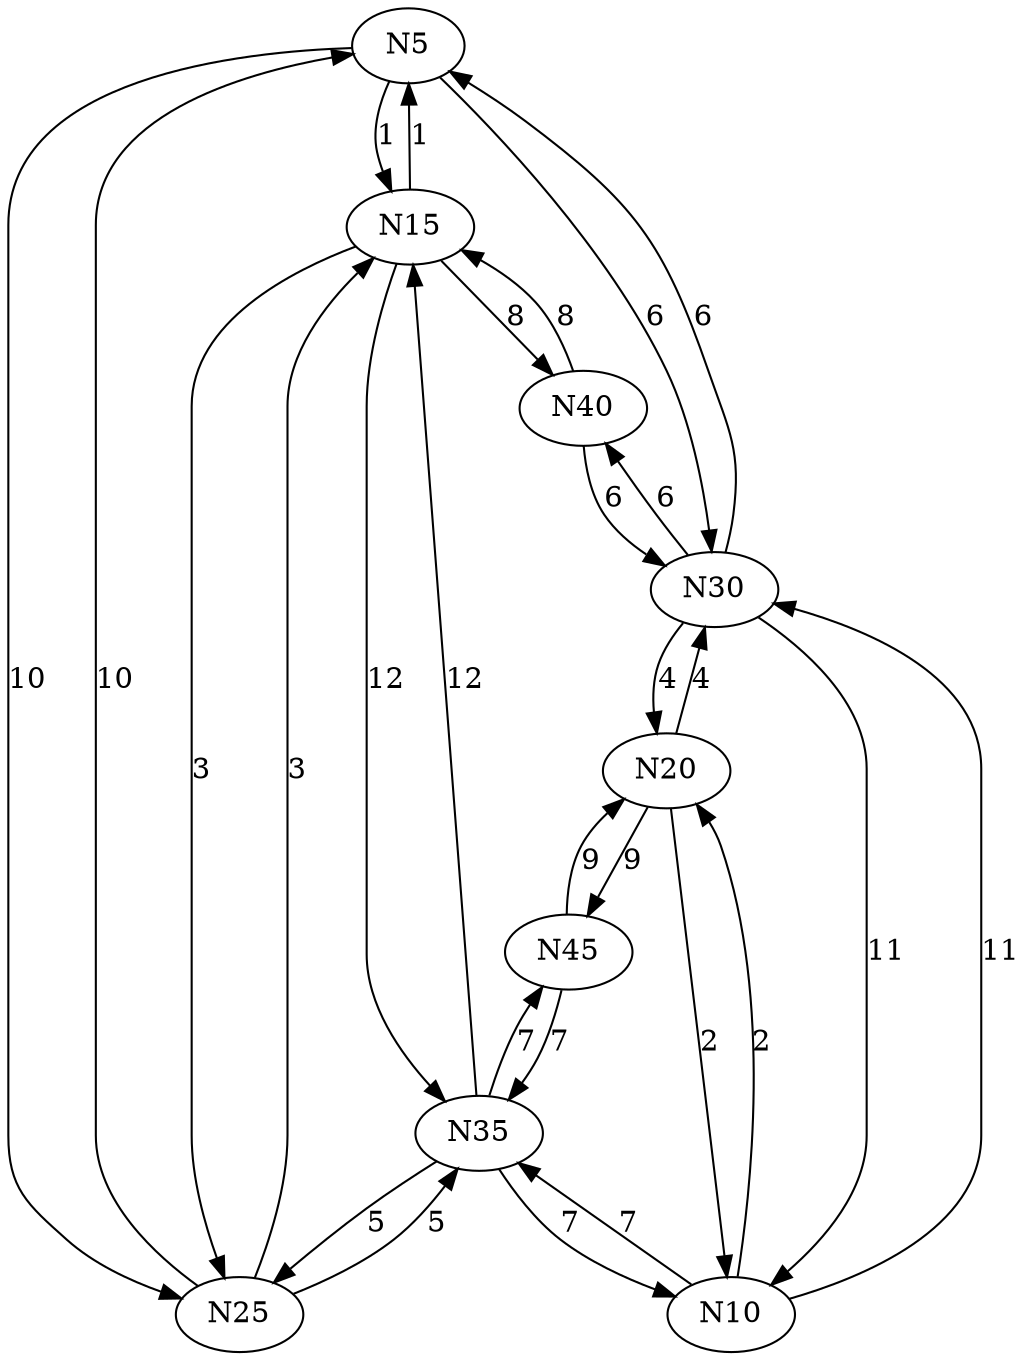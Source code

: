 digraph res
{
    N5 -> N15 [label=1];
    N5 -> N30 [label=6];
    N5 -> N25 [label=10];
    N10 -> N20 [label=2];
    N10 -> N35 [label=7];
    N10 -> N30 [label=11];
    N15 -> N5 [label=1];
    N15 -> N25 [label=3];
    N15 -> N40 [label=8];
    N15 -> N35 [label=12];
    N20 -> N10 [label=2];
    N20 -> N30 [label=4];
    N20 -> N45 [label=9];
    N25 -> N15 [label=3];
    N25 -> N35 [label=5];
    N25 -> N5 [label=10];
    N30 -> N5 [label=6];
    N30 -> N20 [label=4];
    N30 -> N40 [label=6];
    N30 -> N10 [label=11];
    N35 -> N10 [label=7];
    N35 -> N25 [label=5];
    N35 -> N45 [label=7];
    N35 -> N15 [label=12];
    N40 -> N15 [label=8];
    N40 -> N30 [label=6];
    N45 -> N35 [label=7];
    N45 -> N20 [label=9];
}
